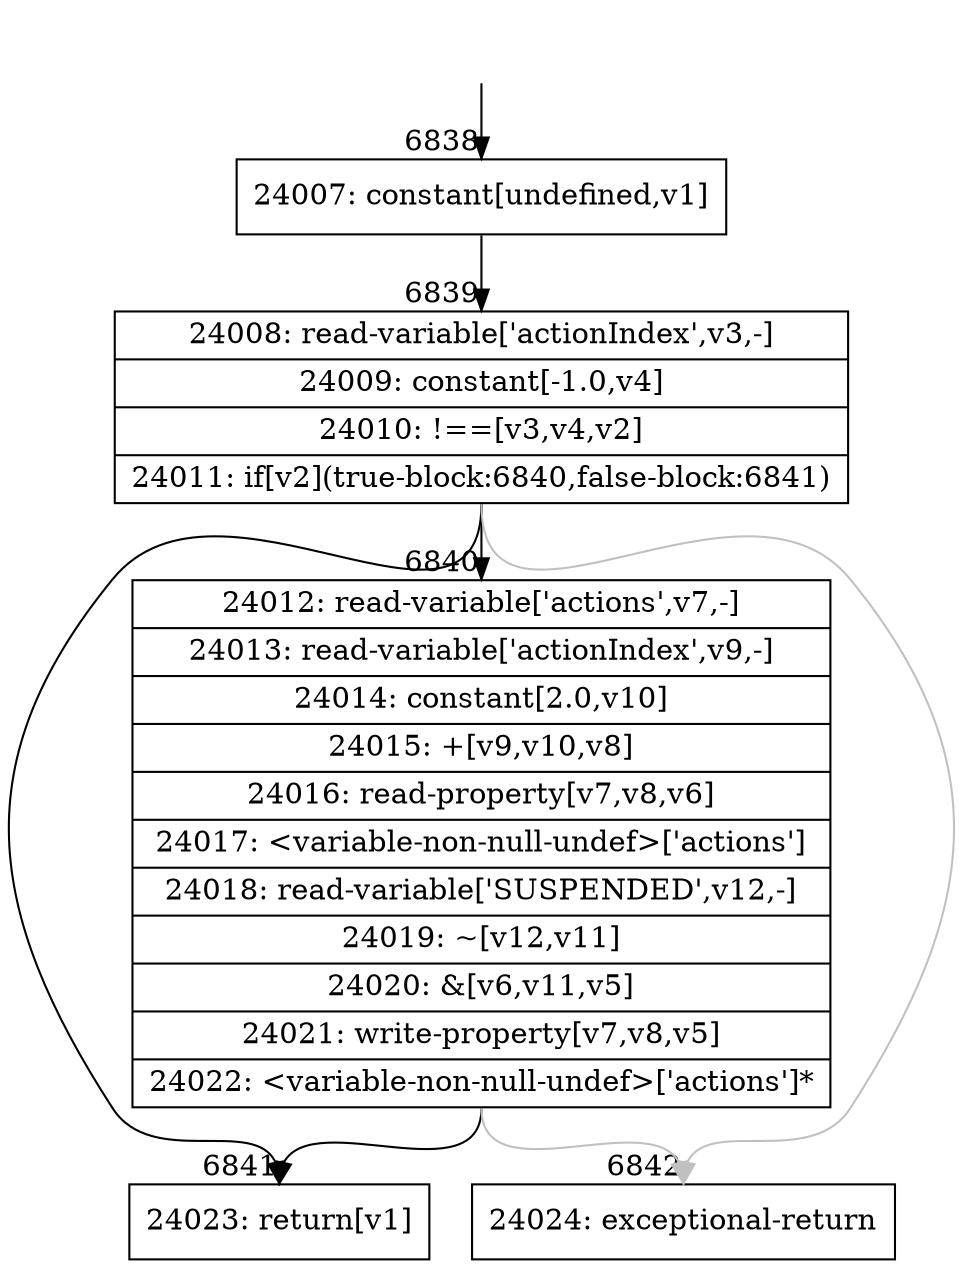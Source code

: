 digraph {
rankdir="TD"
BB_entry565[shape=none,label=""];
BB_entry565 -> BB6838 [tailport=s, headport=n, headlabel="    6838"]
BB6838 [shape=record label="{24007: constant[undefined,v1]}" ] 
BB6838 -> BB6839 [tailport=s, headport=n, headlabel="      6839"]
BB6839 [shape=record label="{24008: read-variable['actionIndex',v3,-]|24009: constant[-1.0,v4]|24010: !==[v3,v4,v2]|24011: if[v2](true-block:6840,false-block:6841)}" ] 
BB6839 -> BB6840 [tailport=s, headport=n, headlabel="      6840"]
BB6839 -> BB6841 [tailport=s, headport=n, headlabel="      6841"]
BB6839 -> BB6842 [tailport=s, headport=n, color=gray, headlabel="      6842"]
BB6840 [shape=record label="{24012: read-variable['actions',v7,-]|24013: read-variable['actionIndex',v9,-]|24014: constant[2.0,v10]|24015: +[v9,v10,v8]|24016: read-property[v7,v8,v6]|24017: \<variable-non-null-undef\>['actions']|24018: read-variable['SUSPENDED',v12,-]|24019: ~[v12,v11]|24020: &[v6,v11,v5]|24021: write-property[v7,v8,v5]|24022: \<variable-non-null-undef\>['actions']*}" ] 
BB6840 -> BB6841 [tailport=s, headport=n]
BB6840 -> BB6842 [tailport=s, headport=n, color=gray]
BB6841 [shape=record label="{24023: return[v1]}" ] 
BB6842 [shape=record label="{24024: exceptional-return}" ] 
//#$~ 12783
}
